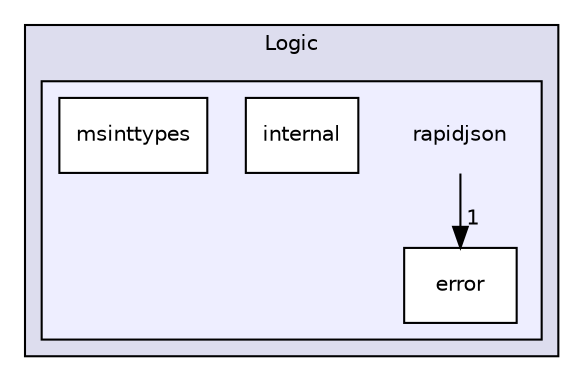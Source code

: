 digraph "src/tec/ac/cr/Scrabble Server/Logic/rapidjson" {
  compound=true
  node [ fontsize="10", fontname="Helvetica"];
  edge [ labelfontsize="10", labelfontname="Helvetica"];
  subgraph clusterdir_e31e1c9d63a67089b01285c1bd60b98a {
    graph [ bgcolor="#ddddee", pencolor="black", label="Logic" fontname="Helvetica", fontsize="10", URL="dir_e31e1c9d63a67089b01285c1bd60b98a.html"]
  subgraph clusterdir_53fe55a6fa5d8a93131bcb1db0ab065b {
    graph [ bgcolor="#eeeeff", pencolor="black", label="" URL="dir_53fe55a6fa5d8a93131bcb1db0ab065b.html"];
    dir_53fe55a6fa5d8a93131bcb1db0ab065b [shape=plaintext label="rapidjson"];
    dir_eafac396501d33c1a321abaa9448fa1d [shape=box label="error" color="black" fillcolor="white" style="filled" URL="dir_eafac396501d33c1a321abaa9448fa1d.html"];
    dir_d6031bce846355183569adf9df9998f7 [shape=box label="internal" color="black" fillcolor="white" style="filled" URL="dir_d6031bce846355183569adf9df9998f7.html"];
    dir_85b5a253194e1558966209e95cc0ac0b [shape=box label="msinttypes" color="black" fillcolor="white" style="filled" URL="dir_85b5a253194e1558966209e95cc0ac0b.html"];
  }
  }
  dir_53fe55a6fa5d8a93131bcb1db0ab065b->dir_eafac396501d33c1a321abaa9448fa1d [headlabel="1", labeldistance=1.5 headhref="dir_000011_000012.html"];
}
